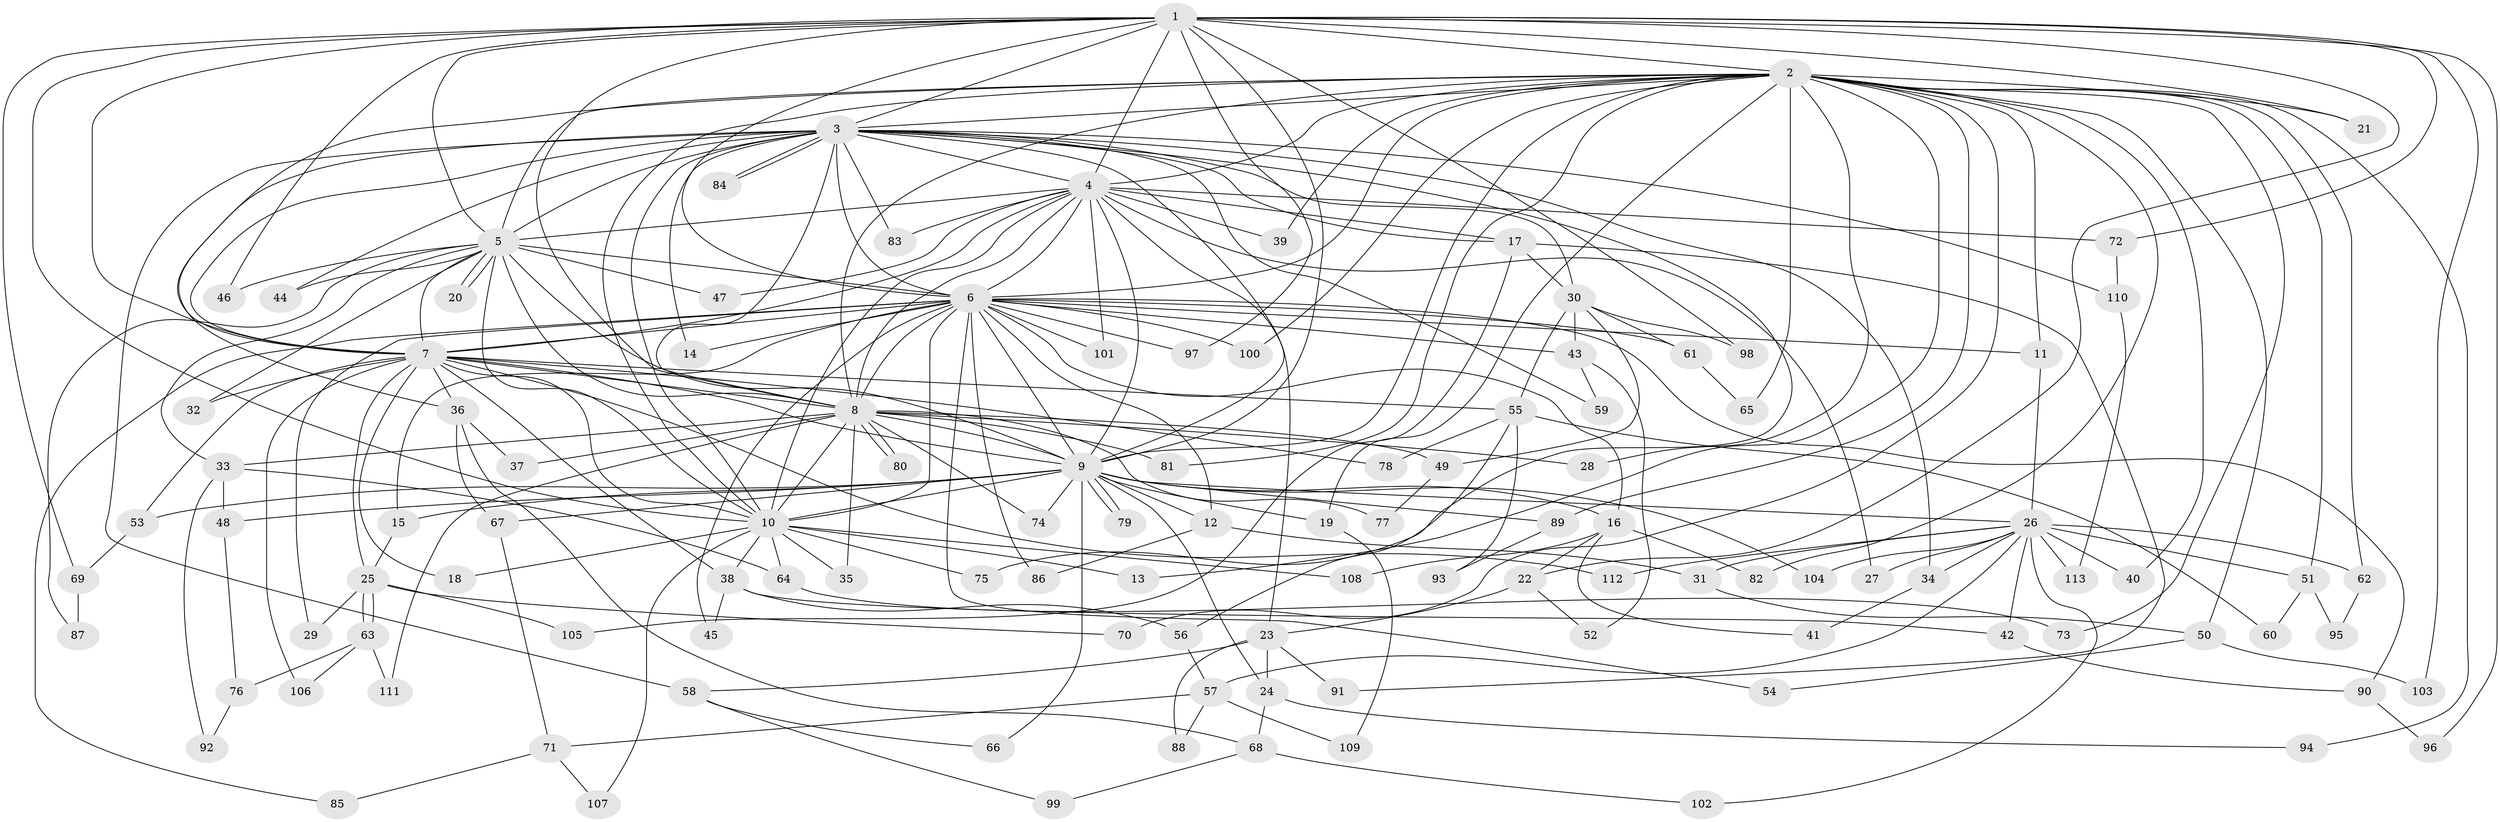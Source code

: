 // coarse degree distribution, {17: 0.0375, 23: 0.025, 24: 0.0125, 3: 0.2, 14: 0.025, 4: 0.125, 6: 0.0375, 2: 0.3625, 5: 0.075, 13: 0.0125, 15: 0.0125, 1: 0.05, 20: 0.0125, 7: 0.0125}
// Generated by graph-tools (version 1.1) at 2025/36/03/04/25 23:36:23]
// undirected, 113 vertices, 251 edges
graph export_dot {
  node [color=gray90,style=filled];
  1;
  2;
  3;
  4;
  5;
  6;
  7;
  8;
  9;
  10;
  11;
  12;
  13;
  14;
  15;
  16;
  17;
  18;
  19;
  20;
  21;
  22;
  23;
  24;
  25;
  26;
  27;
  28;
  29;
  30;
  31;
  32;
  33;
  34;
  35;
  36;
  37;
  38;
  39;
  40;
  41;
  42;
  43;
  44;
  45;
  46;
  47;
  48;
  49;
  50;
  51;
  52;
  53;
  54;
  55;
  56;
  57;
  58;
  59;
  60;
  61;
  62;
  63;
  64;
  65;
  66;
  67;
  68;
  69;
  70;
  71;
  72;
  73;
  74;
  75;
  76;
  77;
  78;
  79;
  80;
  81;
  82;
  83;
  84;
  85;
  86;
  87;
  88;
  89;
  90;
  91;
  92;
  93;
  94;
  95;
  96;
  97;
  98;
  99;
  100;
  101;
  102;
  103;
  104;
  105;
  106;
  107;
  108;
  109;
  110;
  111;
  112;
  113;
  1 -- 2;
  1 -- 3;
  1 -- 4;
  1 -- 5;
  1 -- 6;
  1 -- 7;
  1 -- 8;
  1 -- 9;
  1 -- 10;
  1 -- 21;
  1 -- 22;
  1 -- 46;
  1 -- 69;
  1 -- 72;
  1 -- 96;
  1 -- 97;
  1 -- 98;
  1 -- 103;
  2 -- 3;
  2 -- 4;
  2 -- 5;
  2 -- 6;
  2 -- 7;
  2 -- 8;
  2 -- 9;
  2 -- 10;
  2 -- 11;
  2 -- 13;
  2 -- 19;
  2 -- 21;
  2 -- 28;
  2 -- 39;
  2 -- 40;
  2 -- 50;
  2 -- 51;
  2 -- 62;
  2 -- 65;
  2 -- 70;
  2 -- 73;
  2 -- 81;
  2 -- 82;
  2 -- 89;
  2 -- 94;
  2 -- 100;
  3 -- 4;
  3 -- 5;
  3 -- 6;
  3 -- 7;
  3 -- 8;
  3 -- 9;
  3 -- 10;
  3 -- 14;
  3 -- 17;
  3 -- 30;
  3 -- 34;
  3 -- 36;
  3 -- 44;
  3 -- 58;
  3 -- 59;
  3 -- 75;
  3 -- 83;
  3 -- 84;
  3 -- 84;
  3 -- 110;
  4 -- 5;
  4 -- 6;
  4 -- 7;
  4 -- 8;
  4 -- 9;
  4 -- 10;
  4 -- 17;
  4 -- 23;
  4 -- 27;
  4 -- 39;
  4 -- 47;
  4 -- 72;
  4 -- 83;
  4 -- 101;
  5 -- 6;
  5 -- 7;
  5 -- 8;
  5 -- 9;
  5 -- 10;
  5 -- 20;
  5 -- 20;
  5 -- 32;
  5 -- 33;
  5 -- 44;
  5 -- 46;
  5 -- 47;
  5 -- 87;
  6 -- 7;
  6 -- 8;
  6 -- 9;
  6 -- 10;
  6 -- 11;
  6 -- 12;
  6 -- 14;
  6 -- 15;
  6 -- 16;
  6 -- 29;
  6 -- 43;
  6 -- 45;
  6 -- 54;
  6 -- 61;
  6 -- 85;
  6 -- 86;
  6 -- 90;
  6 -- 97;
  6 -- 100;
  6 -- 101;
  7 -- 8;
  7 -- 9;
  7 -- 10;
  7 -- 18;
  7 -- 25;
  7 -- 32;
  7 -- 36;
  7 -- 38;
  7 -- 53;
  7 -- 55;
  7 -- 78;
  7 -- 106;
  7 -- 112;
  8 -- 9;
  8 -- 10;
  8 -- 28;
  8 -- 33;
  8 -- 35;
  8 -- 37;
  8 -- 49;
  8 -- 74;
  8 -- 77;
  8 -- 80;
  8 -- 80;
  8 -- 81;
  8 -- 111;
  9 -- 10;
  9 -- 12;
  9 -- 15;
  9 -- 16;
  9 -- 19;
  9 -- 24;
  9 -- 26;
  9 -- 48;
  9 -- 53;
  9 -- 66;
  9 -- 67;
  9 -- 74;
  9 -- 79;
  9 -- 79;
  9 -- 89;
  9 -- 104;
  10 -- 13;
  10 -- 18;
  10 -- 35;
  10 -- 38;
  10 -- 64;
  10 -- 75;
  10 -- 107;
  10 -- 108;
  11 -- 26;
  12 -- 31;
  12 -- 86;
  15 -- 25;
  16 -- 22;
  16 -- 41;
  16 -- 82;
  16 -- 108;
  17 -- 30;
  17 -- 91;
  17 -- 105;
  19 -- 109;
  22 -- 23;
  22 -- 52;
  23 -- 24;
  23 -- 58;
  23 -- 88;
  23 -- 91;
  24 -- 68;
  24 -- 94;
  25 -- 29;
  25 -- 63;
  25 -- 63;
  25 -- 70;
  25 -- 105;
  26 -- 27;
  26 -- 31;
  26 -- 34;
  26 -- 40;
  26 -- 42;
  26 -- 51;
  26 -- 57;
  26 -- 62;
  26 -- 102;
  26 -- 104;
  26 -- 112;
  26 -- 113;
  30 -- 43;
  30 -- 49;
  30 -- 55;
  30 -- 61;
  30 -- 98;
  31 -- 50;
  33 -- 48;
  33 -- 64;
  33 -- 92;
  34 -- 41;
  36 -- 37;
  36 -- 67;
  36 -- 68;
  38 -- 42;
  38 -- 45;
  38 -- 56;
  42 -- 90;
  43 -- 52;
  43 -- 59;
  48 -- 76;
  49 -- 77;
  50 -- 54;
  50 -- 103;
  51 -- 60;
  51 -- 95;
  53 -- 69;
  55 -- 56;
  55 -- 60;
  55 -- 78;
  55 -- 93;
  56 -- 57;
  57 -- 71;
  57 -- 88;
  57 -- 109;
  58 -- 66;
  58 -- 99;
  61 -- 65;
  62 -- 95;
  63 -- 76;
  63 -- 106;
  63 -- 111;
  64 -- 73;
  67 -- 71;
  68 -- 99;
  68 -- 102;
  69 -- 87;
  71 -- 85;
  71 -- 107;
  72 -- 110;
  76 -- 92;
  89 -- 93;
  90 -- 96;
  110 -- 113;
}
